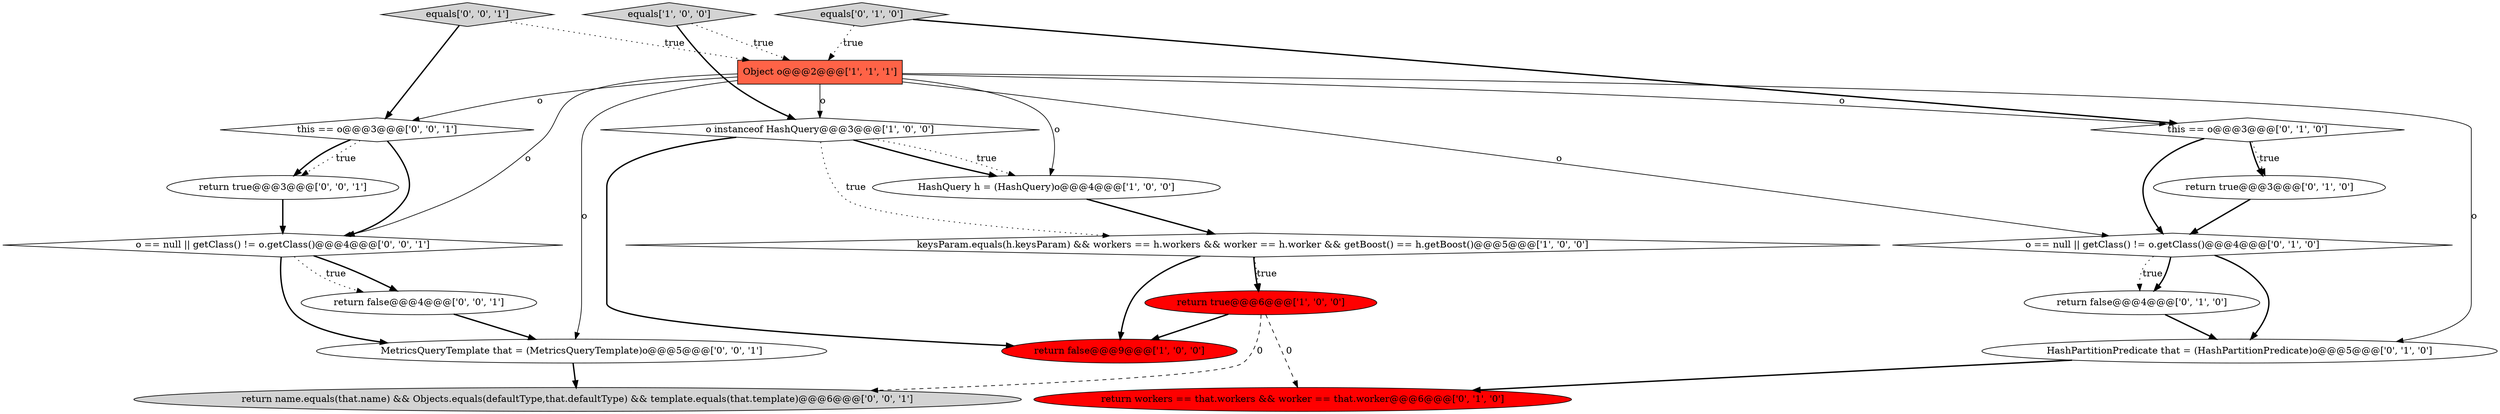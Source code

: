 digraph {
2 [style = filled, label = "Object o@@@2@@@['1', '1', '1']", fillcolor = tomato, shape = box image = "AAA0AAABBB1BBB"];
10 [style = filled, label = "return workers == that.workers && worker == that.worker@@@6@@@['0', '1', '0']", fillcolor = red, shape = ellipse image = "AAA1AAABBB2BBB"];
14 [style = filled, label = "o == null || getClass() != o.getClass()@@@4@@@['0', '0', '1']", fillcolor = white, shape = diamond image = "AAA0AAABBB3BBB"];
19 [style = filled, label = "return true@@@3@@@['0', '0', '1']", fillcolor = white, shape = ellipse image = "AAA0AAABBB3BBB"];
4 [style = filled, label = "equals['1', '0', '0']", fillcolor = lightgray, shape = diamond image = "AAA0AAABBB1BBB"];
16 [style = filled, label = "this == o@@@3@@@['0', '0', '1']", fillcolor = white, shape = diamond image = "AAA0AAABBB3BBB"];
0 [style = filled, label = "return true@@@6@@@['1', '0', '0']", fillcolor = red, shape = ellipse image = "AAA1AAABBB1BBB"];
8 [style = filled, label = "HashPartitionPredicate that = (HashPartitionPredicate)o@@@5@@@['0', '1', '0']", fillcolor = white, shape = ellipse image = "AAA0AAABBB2BBB"];
7 [style = filled, label = "this == o@@@3@@@['0', '1', '0']", fillcolor = white, shape = diamond image = "AAA0AAABBB2BBB"];
18 [style = filled, label = "return false@@@4@@@['0', '0', '1']", fillcolor = white, shape = ellipse image = "AAA0AAABBB3BBB"];
6 [style = filled, label = "HashQuery h = (HashQuery)o@@@4@@@['1', '0', '0']", fillcolor = white, shape = ellipse image = "AAA0AAABBB1BBB"];
12 [style = filled, label = "return false@@@4@@@['0', '1', '0']", fillcolor = white, shape = ellipse image = "AAA0AAABBB2BBB"];
17 [style = filled, label = "return name.equals(that.name) && Objects.equals(defaultType,that.defaultType) && template.equals(that.template)@@@6@@@['0', '0', '1']", fillcolor = lightgray, shape = ellipse image = "AAA0AAABBB3BBB"];
3 [style = filled, label = "return false@@@9@@@['1', '0', '0']", fillcolor = red, shape = ellipse image = "AAA1AAABBB1BBB"];
1 [style = filled, label = "keysParam.equals(h.keysParam) && workers == h.workers && worker == h.worker && getBoost() == h.getBoost()@@@5@@@['1', '0', '0']", fillcolor = white, shape = diamond image = "AAA0AAABBB1BBB"];
15 [style = filled, label = "equals['0', '0', '1']", fillcolor = lightgray, shape = diamond image = "AAA0AAABBB3BBB"];
20 [style = filled, label = "MetricsQueryTemplate that = (MetricsQueryTemplate)o@@@5@@@['0', '0', '1']", fillcolor = white, shape = ellipse image = "AAA0AAABBB3BBB"];
13 [style = filled, label = "equals['0', '1', '0']", fillcolor = lightgray, shape = diamond image = "AAA0AAABBB2BBB"];
9 [style = filled, label = "return true@@@3@@@['0', '1', '0']", fillcolor = white, shape = ellipse image = "AAA0AAABBB2BBB"];
5 [style = filled, label = "o instanceof HashQuery@@@3@@@['1', '0', '0']", fillcolor = white, shape = diamond image = "AAA0AAABBB1BBB"];
11 [style = filled, label = "o == null || getClass() != o.getClass()@@@4@@@['0', '1', '0']", fillcolor = white, shape = diamond image = "AAA0AAABBB2BBB"];
5->3 [style = bold, label=""];
16->19 [style = dotted, label="true"];
0->3 [style = bold, label=""];
8->10 [style = bold, label=""];
7->11 [style = bold, label=""];
20->17 [style = bold, label=""];
2->16 [style = solid, label="o"];
9->11 [style = bold, label=""];
2->8 [style = solid, label="o"];
15->2 [style = dotted, label="true"];
5->1 [style = dotted, label="true"];
11->12 [style = dotted, label="true"];
1->3 [style = bold, label=""];
5->6 [style = dotted, label="true"];
11->12 [style = bold, label=""];
2->14 [style = solid, label="o"];
1->0 [style = bold, label=""];
7->9 [style = dotted, label="true"];
2->7 [style = solid, label="o"];
16->19 [style = bold, label=""];
15->16 [style = bold, label=""];
0->17 [style = dashed, label="0"];
2->20 [style = solid, label="o"];
0->10 [style = dashed, label="0"];
2->11 [style = solid, label="o"];
13->2 [style = dotted, label="true"];
7->9 [style = bold, label=""];
2->5 [style = solid, label="o"];
6->1 [style = bold, label=""];
18->20 [style = bold, label=""];
19->14 [style = bold, label=""];
5->6 [style = bold, label=""];
12->8 [style = bold, label=""];
13->7 [style = bold, label=""];
2->6 [style = solid, label="o"];
11->8 [style = bold, label=""];
16->14 [style = bold, label=""];
14->18 [style = bold, label=""];
1->0 [style = dotted, label="true"];
4->5 [style = bold, label=""];
14->18 [style = dotted, label="true"];
4->2 [style = dotted, label="true"];
14->20 [style = bold, label=""];
}
